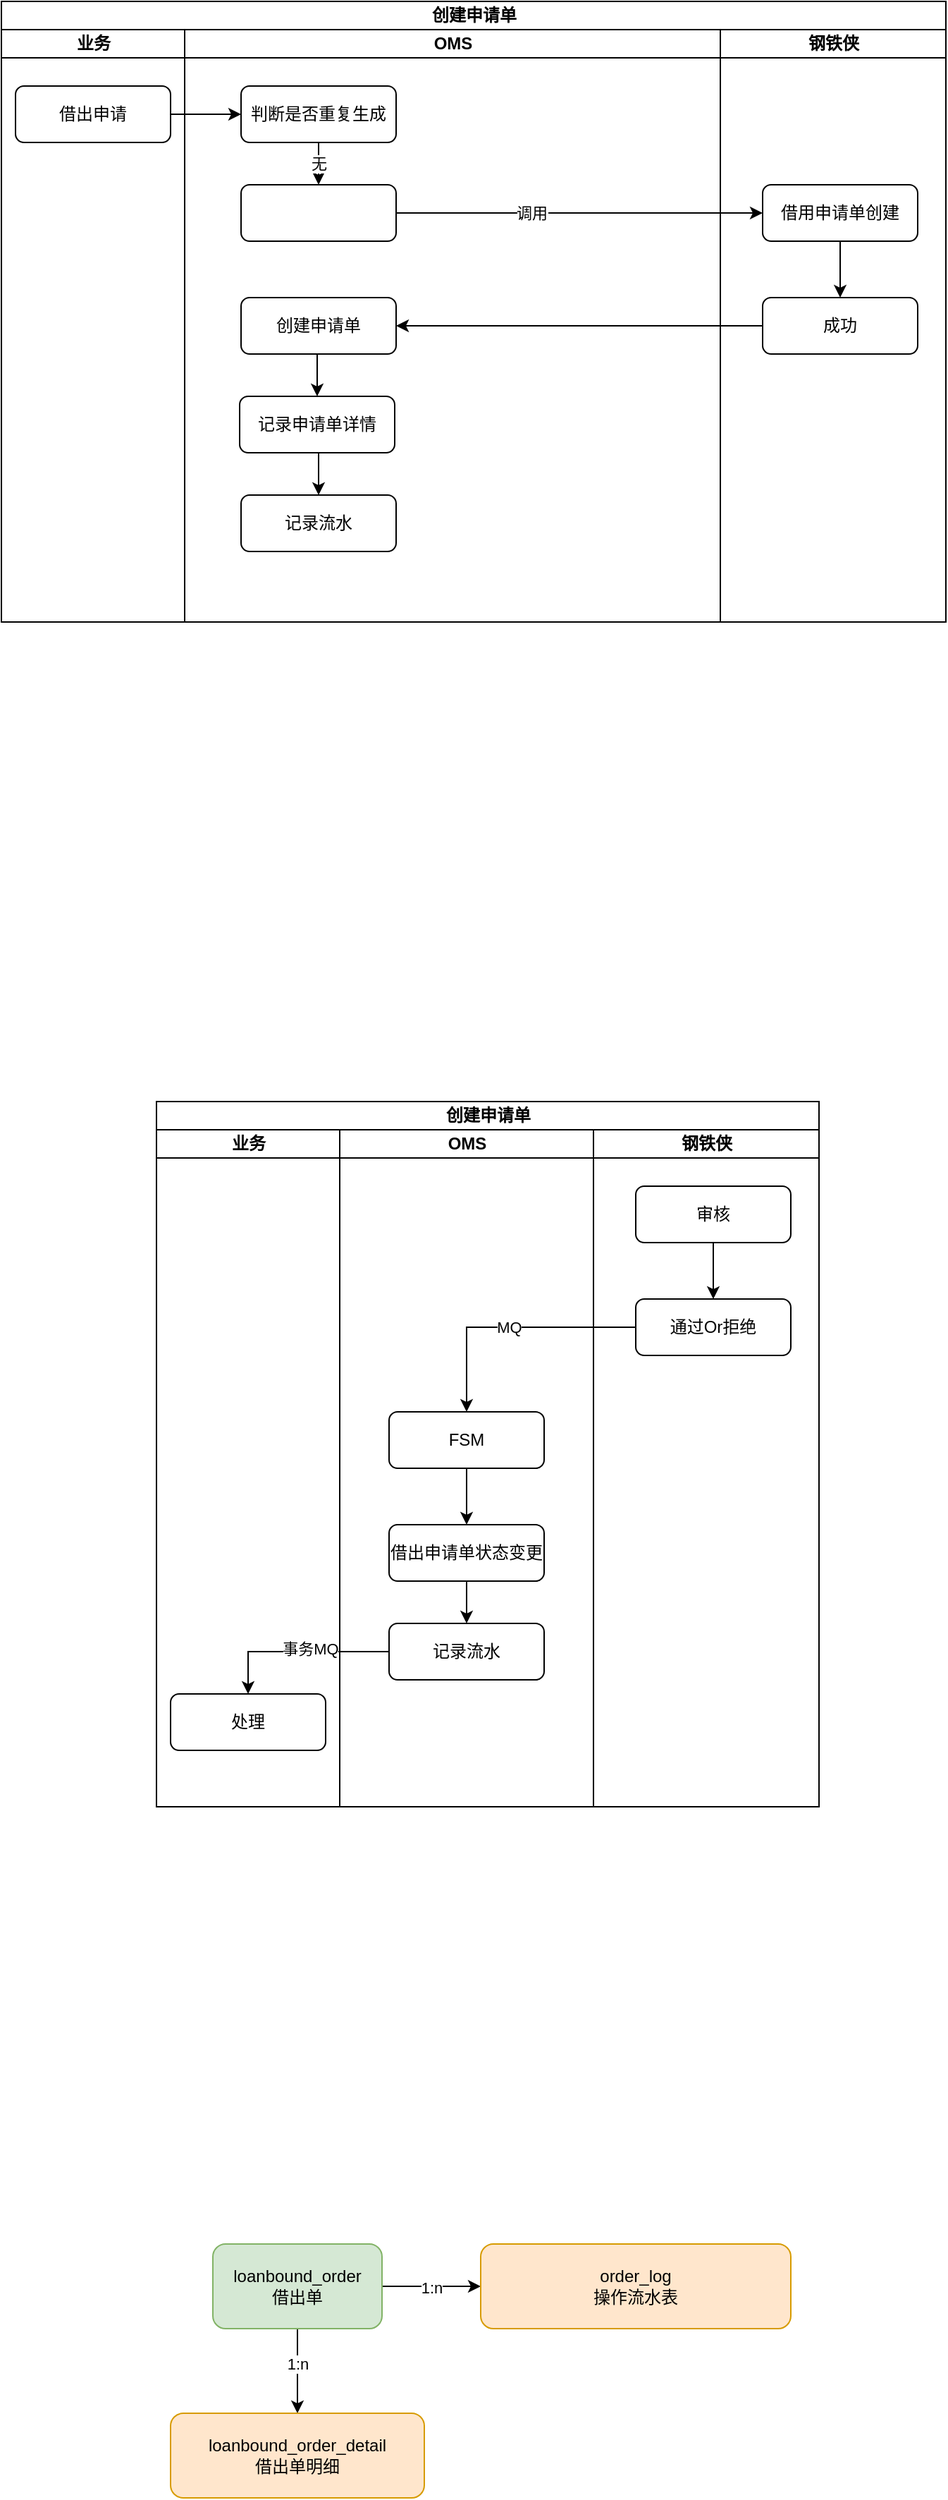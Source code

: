 <mxfile version="13.10.6" type="github">
  <diagram id="6rBsryBODNa-IhrvOJOk" name="Page-1">
    <mxGraphModel dx="1298" dy="759" grid="1" gridSize="10" guides="1" tooltips="1" connect="1" arrows="1" fold="1" page="1" pageScale="1" pageWidth="827" pageHeight="1169" math="0" shadow="0">
      <root>
        <mxCell id="0" />
        <mxCell id="1" parent="0" />
        <mxCell id="MuIZ8a7xRxxnPKqN6l0I-3" value="创建申请单" style="swimlane;html=1;childLayout=stackLayout;resizeParent=1;resizeParentMax=0;startSize=20;rounded=0;sketch=0;" vertex="1" parent="1">
          <mxGeometry x="190" y="40" width="670" height="440" as="geometry" />
        </mxCell>
        <mxCell id="MuIZ8a7xRxxnPKqN6l0I-4" value="业务" style="swimlane;html=1;startSize=20;" vertex="1" parent="MuIZ8a7xRxxnPKqN6l0I-3">
          <mxGeometry y="20" width="130" height="420" as="geometry" />
        </mxCell>
        <mxCell id="MuIZ8a7xRxxnPKqN6l0I-11" value="借出申请" style="rounded=1;whiteSpace=wrap;html=1;sketch=0;" vertex="1" parent="MuIZ8a7xRxxnPKqN6l0I-4">
          <mxGeometry x="10" y="40" width="110" height="40" as="geometry" />
        </mxCell>
        <mxCell id="MuIZ8a7xRxxnPKqN6l0I-5" value="OMS" style="swimlane;html=1;startSize=20;" vertex="1" parent="MuIZ8a7xRxxnPKqN6l0I-3">
          <mxGeometry x="130" y="20" width="380" height="420" as="geometry" />
        </mxCell>
        <mxCell id="MuIZ8a7xRxxnPKqN6l0I-14" value="判断是否重复生成" style="rounded=1;whiteSpace=wrap;html=1;sketch=0;" vertex="1" parent="MuIZ8a7xRxxnPKqN6l0I-5">
          <mxGeometry x="40" y="40" width="110" height="40" as="geometry" />
        </mxCell>
        <mxCell id="MuIZ8a7xRxxnPKqN6l0I-16" value="" style="rounded=1;whiteSpace=wrap;html=1;sketch=0;" vertex="1" parent="MuIZ8a7xRxxnPKqN6l0I-5">
          <mxGeometry x="40" y="110" width="110" height="40" as="geometry" />
        </mxCell>
        <mxCell id="MuIZ8a7xRxxnPKqN6l0I-17" value="无" style="edgeStyle=orthogonalEdgeStyle;rounded=0;sketch=0;orthogonalLoop=1;jettySize=auto;html=1;strokeColor=#000000;" edge="1" parent="MuIZ8a7xRxxnPKqN6l0I-5" source="MuIZ8a7xRxxnPKqN6l0I-14" target="MuIZ8a7xRxxnPKqN6l0I-16">
          <mxGeometry relative="1" as="geometry" />
        </mxCell>
        <mxCell id="MuIZ8a7xRxxnPKqN6l0I-28" style="edgeStyle=orthogonalEdgeStyle;rounded=0;sketch=0;orthogonalLoop=1;jettySize=auto;html=1;exitX=0.5;exitY=1;exitDx=0;exitDy=0;entryX=0.5;entryY=0;entryDx=0;entryDy=0;strokeColor=#000000;" edge="1" parent="MuIZ8a7xRxxnPKqN6l0I-5" source="MuIZ8a7xRxxnPKqN6l0I-23" target="MuIZ8a7xRxxnPKqN6l0I-27">
          <mxGeometry relative="1" as="geometry" />
        </mxCell>
        <mxCell id="MuIZ8a7xRxxnPKqN6l0I-23" value="创建申请单" style="rounded=1;whiteSpace=wrap;html=1;sketch=0;" vertex="1" parent="MuIZ8a7xRxxnPKqN6l0I-5">
          <mxGeometry x="40" y="190" width="110" height="40" as="geometry" />
        </mxCell>
        <mxCell id="MuIZ8a7xRxxnPKqN6l0I-25" value="记录流水" style="rounded=1;whiteSpace=wrap;html=1;sketch=0;" vertex="1" parent="MuIZ8a7xRxxnPKqN6l0I-5">
          <mxGeometry x="40" y="330" width="110" height="40" as="geometry" />
        </mxCell>
        <mxCell id="MuIZ8a7xRxxnPKqN6l0I-29" style="edgeStyle=orthogonalEdgeStyle;rounded=0;sketch=0;orthogonalLoop=1;jettySize=auto;html=1;exitX=0.5;exitY=1;exitDx=0;exitDy=0;entryX=0.5;entryY=0;entryDx=0;entryDy=0;strokeColor=#000000;" edge="1" parent="MuIZ8a7xRxxnPKqN6l0I-5" source="MuIZ8a7xRxxnPKqN6l0I-27" target="MuIZ8a7xRxxnPKqN6l0I-25">
          <mxGeometry relative="1" as="geometry" />
        </mxCell>
        <mxCell id="MuIZ8a7xRxxnPKqN6l0I-27" value="记录申请单详情" style="rounded=1;whiteSpace=wrap;html=1;sketch=0;" vertex="1" parent="MuIZ8a7xRxxnPKqN6l0I-5">
          <mxGeometry x="39" y="260" width="110" height="40" as="geometry" />
        </mxCell>
        <mxCell id="MuIZ8a7xRxxnPKqN6l0I-6" value="钢铁侠" style="swimlane;html=1;startSize=20;" vertex="1" parent="MuIZ8a7xRxxnPKqN6l0I-3">
          <mxGeometry x="510" y="20" width="160" height="420" as="geometry" />
        </mxCell>
        <mxCell id="MuIZ8a7xRxxnPKqN6l0I-18" value="借用申请单创建" style="rounded=1;whiteSpace=wrap;html=1;sketch=0;" vertex="1" parent="MuIZ8a7xRxxnPKqN6l0I-6">
          <mxGeometry x="30" y="110" width="110" height="40" as="geometry" />
        </mxCell>
        <mxCell id="MuIZ8a7xRxxnPKqN6l0I-21" value="成功" style="rounded=1;whiteSpace=wrap;html=1;sketch=0;" vertex="1" parent="MuIZ8a7xRxxnPKqN6l0I-6">
          <mxGeometry x="30" y="190" width="110" height="40" as="geometry" />
        </mxCell>
        <mxCell id="MuIZ8a7xRxxnPKqN6l0I-22" value="" style="edgeStyle=orthogonalEdgeStyle;rounded=0;sketch=0;orthogonalLoop=1;jettySize=auto;html=1;strokeColor=#000000;" edge="1" parent="MuIZ8a7xRxxnPKqN6l0I-6" source="MuIZ8a7xRxxnPKqN6l0I-18" target="MuIZ8a7xRxxnPKqN6l0I-21">
          <mxGeometry relative="1" as="geometry" />
        </mxCell>
        <mxCell id="MuIZ8a7xRxxnPKqN6l0I-15" value="" style="edgeStyle=orthogonalEdgeStyle;rounded=0;sketch=0;orthogonalLoop=1;jettySize=auto;html=1;strokeColor=#000000;" edge="1" parent="MuIZ8a7xRxxnPKqN6l0I-3" source="MuIZ8a7xRxxnPKqN6l0I-11" target="MuIZ8a7xRxxnPKqN6l0I-14">
          <mxGeometry relative="1" as="geometry" />
        </mxCell>
        <mxCell id="MuIZ8a7xRxxnPKqN6l0I-19" value="" style="edgeStyle=orthogonalEdgeStyle;rounded=0;sketch=0;orthogonalLoop=1;jettySize=auto;html=1;strokeColor=#000000;" edge="1" parent="MuIZ8a7xRxxnPKqN6l0I-3" source="MuIZ8a7xRxxnPKqN6l0I-16" target="MuIZ8a7xRxxnPKqN6l0I-18">
          <mxGeometry relative="1" as="geometry" />
        </mxCell>
        <mxCell id="MuIZ8a7xRxxnPKqN6l0I-20" value="调用" style="edgeLabel;html=1;align=center;verticalAlign=middle;resizable=0;points=[];" vertex="1" connectable="0" parent="MuIZ8a7xRxxnPKqN6l0I-19">
          <mxGeometry x="-0.267" relative="1" as="geometry">
            <mxPoint as="offset" />
          </mxGeometry>
        </mxCell>
        <mxCell id="MuIZ8a7xRxxnPKqN6l0I-24" value="" style="edgeStyle=orthogonalEdgeStyle;rounded=0;sketch=0;orthogonalLoop=1;jettySize=auto;html=1;strokeColor=#000000;" edge="1" parent="MuIZ8a7xRxxnPKqN6l0I-3" source="MuIZ8a7xRxxnPKqN6l0I-21" target="MuIZ8a7xRxxnPKqN6l0I-23">
          <mxGeometry relative="1" as="geometry" />
        </mxCell>
        <mxCell id="MuIZ8a7xRxxnPKqN6l0I-30" value="创建申请单" style="swimlane;html=1;childLayout=stackLayout;resizeParent=1;resizeParentMax=0;startSize=20;rounded=0;sketch=0;" vertex="1" parent="1">
          <mxGeometry x="300" y="820" width="470" height="500" as="geometry" />
        </mxCell>
        <mxCell id="MuIZ8a7xRxxnPKqN6l0I-31" value="业务" style="swimlane;html=1;startSize=20;" vertex="1" parent="MuIZ8a7xRxxnPKqN6l0I-30">
          <mxGeometry y="20" width="130" height="480" as="geometry" />
        </mxCell>
        <mxCell id="MuIZ8a7xRxxnPKqN6l0I-57" value="处理" style="rounded=1;whiteSpace=wrap;html=1;sketch=0;" vertex="1" parent="MuIZ8a7xRxxnPKqN6l0I-31">
          <mxGeometry x="10" y="400" width="110" height="40" as="geometry" />
        </mxCell>
        <mxCell id="MuIZ8a7xRxxnPKqN6l0I-33" value="OMS" style="swimlane;html=1;startSize=20;" vertex="1" parent="MuIZ8a7xRxxnPKqN6l0I-30">
          <mxGeometry x="130" y="20" width="180" height="480" as="geometry" />
        </mxCell>
        <mxCell id="MuIZ8a7xRxxnPKqN6l0I-50" value="FSM" style="rounded=1;whiteSpace=wrap;html=1;sketch=0;" vertex="1" parent="MuIZ8a7xRxxnPKqN6l0I-33">
          <mxGeometry x="35" y="200" width="110" height="40" as="geometry" />
        </mxCell>
        <mxCell id="MuIZ8a7xRxxnPKqN6l0I-52" value="借出申请单状态变更" style="rounded=1;whiteSpace=wrap;html=1;sketch=0;" vertex="1" parent="MuIZ8a7xRxxnPKqN6l0I-33">
          <mxGeometry x="35" y="280" width="110" height="40" as="geometry" />
        </mxCell>
        <mxCell id="MuIZ8a7xRxxnPKqN6l0I-53" value="" style="edgeStyle=orthogonalEdgeStyle;rounded=0;sketch=0;orthogonalLoop=1;jettySize=auto;html=1;strokeColor=#000000;" edge="1" parent="MuIZ8a7xRxxnPKqN6l0I-33" source="MuIZ8a7xRxxnPKqN6l0I-50" target="MuIZ8a7xRxxnPKqN6l0I-52">
          <mxGeometry relative="1" as="geometry" />
        </mxCell>
        <mxCell id="MuIZ8a7xRxxnPKqN6l0I-54" value="记录流水" style="rounded=1;whiteSpace=wrap;html=1;sketch=0;" vertex="1" parent="MuIZ8a7xRxxnPKqN6l0I-33">
          <mxGeometry x="35" y="350" width="110" height="40" as="geometry" />
        </mxCell>
        <mxCell id="MuIZ8a7xRxxnPKqN6l0I-55" value="" style="edgeStyle=orthogonalEdgeStyle;rounded=0;sketch=0;orthogonalLoop=1;jettySize=auto;html=1;strokeColor=#000000;" edge="1" parent="MuIZ8a7xRxxnPKqN6l0I-33" source="MuIZ8a7xRxxnPKqN6l0I-52" target="MuIZ8a7xRxxnPKqN6l0I-54">
          <mxGeometry relative="1" as="geometry" />
        </mxCell>
        <mxCell id="MuIZ8a7xRxxnPKqN6l0I-42" value="钢铁侠" style="swimlane;html=1;startSize=20;" vertex="1" parent="MuIZ8a7xRxxnPKqN6l0I-30">
          <mxGeometry x="310" y="20" width="160" height="480" as="geometry" />
        </mxCell>
        <mxCell id="MuIZ8a7xRxxnPKqN6l0I-43" value="审核" style="rounded=1;whiteSpace=wrap;html=1;sketch=0;" vertex="1" parent="MuIZ8a7xRxxnPKqN6l0I-42">
          <mxGeometry x="30" y="40" width="110" height="40" as="geometry" />
        </mxCell>
        <mxCell id="MuIZ8a7xRxxnPKqN6l0I-44" value="通过Or拒绝" style="rounded=1;whiteSpace=wrap;html=1;sketch=0;" vertex="1" parent="MuIZ8a7xRxxnPKqN6l0I-42">
          <mxGeometry x="30" y="120" width="110" height="40" as="geometry" />
        </mxCell>
        <mxCell id="MuIZ8a7xRxxnPKqN6l0I-45" value="" style="edgeStyle=orthogonalEdgeStyle;rounded=0;sketch=0;orthogonalLoop=1;jettySize=auto;html=1;strokeColor=#000000;" edge="1" parent="MuIZ8a7xRxxnPKqN6l0I-42" source="MuIZ8a7xRxxnPKqN6l0I-43" target="MuIZ8a7xRxxnPKqN6l0I-44">
          <mxGeometry relative="1" as="geometry" />
        </mxCell>
        <mxCell id="MuIZ8a7xRxxnPKqN6l0I-51" value="MQ" style="edgeStyle=orthogonalEdgeStyle;rounded=0;sketch=0;orthogonalLoop=1;jettySize=auto;html=1;exitX=0;exitY=0.5;exitDx=0;exitDy=0;entryX=0.5;entryY=0;entryDx=0;entryDy=0;strokeColor=#000000;" edge="1" parent="MuIZ8a7xRxxnPKqN6l0I-30" source="MuIZ8a7xRxxnPKqN6l0I-44" target="MuIZ8a7xRxxnPKqN6l0I-50">
          <mxGeometry relative="1" as="geometry" />
        </mxCell>
        <mxCell id="MuIZ8a7xRxxnPKqN6l0I-58" value="" style="edgeStyle=orthogonalEdgeStyle;rounded=0;sketch=0;orthogonalLoop=1;jettySize=auto;html=1;strokeColor=#000000;" edge="1" parent="MuIZ8a7xRxxnPKqN6l0I-30" source="MuIZ8a7xRxxnPKqN6l0I-54" target="MuIZ8a7xRxxnPKqN6l0I-57">
          <mxGeometry relative="1" as="geometry" />
        </mxCell>
        <mxCell id="MuIZ8a7xRxxnPKqN6l0I-59" value="事务MQ" style="edgeLabel;html=1;align=center;verticalAlign=middle;resizable=0;points=[];" vertex="1" connectable="0" parent="MuIZ8a7xRxxnPKqN6l0I-58">
          <mxGeometry x="-0.139" y="-2" relative="1" as="geometry">
            <mxPoint as="offset" />
          </mxGeometry>
        </mxCell>
        <mxCell id="MuIZ8a7xRxxnPKqN6l0I-76" value="" style="edgeStyle=orthogonalEdgeStyle;rounded=0;sketch=0;orthogonalLoop=1;jettySize=auto;html=1;strokeColor=#000000;" edge="1" parent="1" source="MuIZ8a7xRxxnPKqN6l0I-74" target="MuIZ8a7xRxxnPKqN6l0I-75">
          <mxGeometry relative="1" as="geometry" />
        </mxCell>
        <mxCell id="MuIZ8a7xRxxnPKqN6l0I-77" value="1:n" style="edgeLabel;html=1;align=center;verticalAlign=middle;resizable=0;points=[];" vertex="1" connectable="0" parent="MuIZ8a7xRxxnPKqN6l0I-76">
          <mxGeometry x="-0.16" relative="1" as="geometry">
            <mxPoint as="offset" />
          </mxGeometry>
        </mxCell>
        <mxCell id="MuIZ8a7xRxxnPKqN6l0I-79" style="edgeStyle=orthogonalEdgeStyle;rounded=0;sketch=0;orthogonalLoop=1;jettySize=auto;html=1;exitX=1;exitY=0.5;exitDx=0;exitDy=0;entryX=0;entryY=0.5;entryDx=0;entryDy=0;strokeColor=#000000;" edge="1" parent="1" source="MuIZ8a7xRxxnPKqN6l0I-74" target="MuIZ8a7xRxxnPKqN6l0I-78">
          <mxGeometry relative="1" as="geometry" />
        </mxCell>
        <mxCell id="MuIZ8a7xRxxnPKqN6l0I-80" value="1:n" style="edgeLabel;html=1;align=center;verticalAlign=middle;resizable=0;points=[];" vertex="1" connectable="0" parent="MuIZ8a7xRxxnPKqN6l0I-79">
          <mxGeometry y="-1" relative="1" as="geometry">
            <mxPoint as="offset" />
          </mxGeometry>
        </mxCell>
        <mxCell id="MuIZ8a7xRxxnPKqN6l0I-74" value="loanbound_order&lt;br&gt;借出单" style="rounded=1;whiteSpace=wrap;html=1;sketch=0;fillColor=#d5e8d4;strokeColor=#82b366;" vertex="1" parent="1">
          <mxGeometry x="340" y="1630" width="120" height="60" as="geometry" />
        </mxCell>
        <mxCell id="MuIZ8a7xRxxnPKqN6l0I-75" value="loanbound_order_detail&lt;br&gt;借出单明细" style="rounded=1;whiteSpace=wrap;html=1;sketch=0;fillColor=#ffe6cc;strokeColor=#d79b00;" vertex="1" parent="1">
          <mxGeometry x="310" y="1750" width="180" height="60" as="geometry" />
        </mxCell>
        <mxCell id="MuIZ8a7xRxxnPKqN6l0I-78" value="order_log&lt;br&gt;操作流水表" style="rounded=1;whiteSpace=wrap;html=1;sketch=0;fillColor=#ffe6cc;strokeColor=#d79b00;" vertex="1" parent="1">
          <mxGeometry x="530" y="1630" width="220" height="60" as="geometry" />
        </mxCell>
      </root>
    </mxGraphModel>
  </diagram>
</mxfile>
